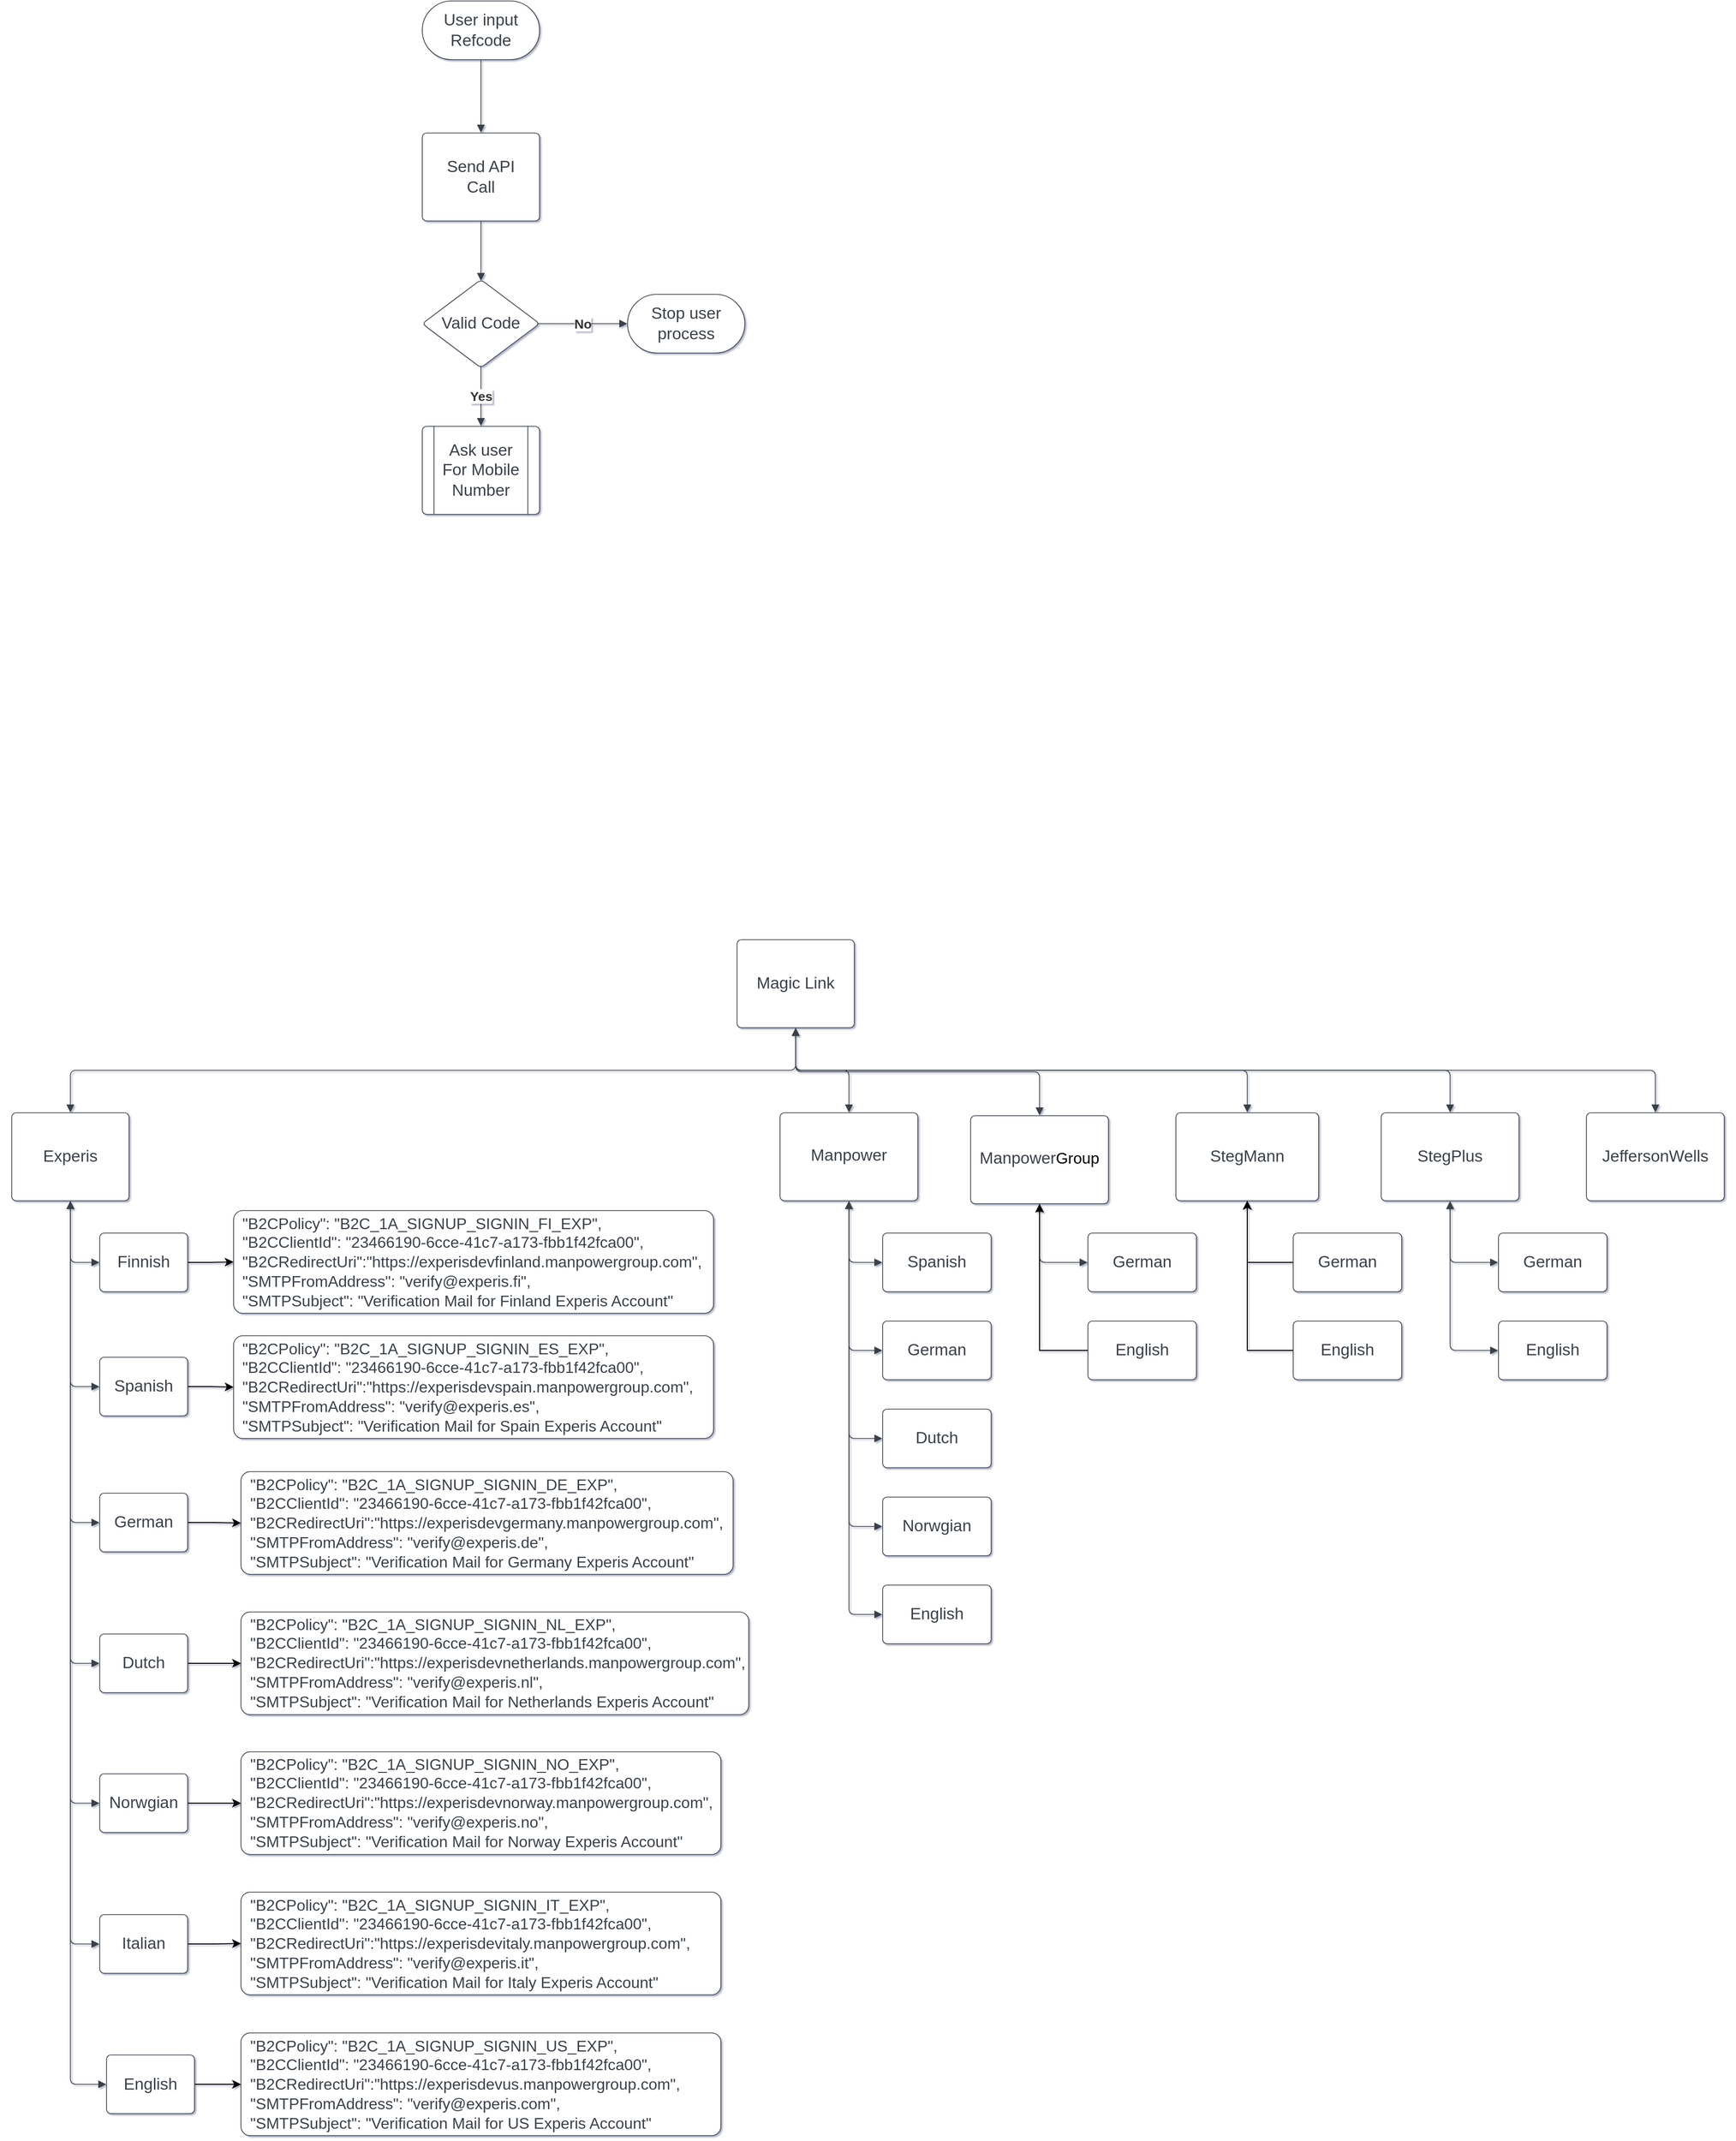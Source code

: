 <mxfile version="16.6.7" type="github">
  <diagram name="Page-1" id="2c0d36ab-eaac-3732-788b-9136903baeff">
    <mxGraphModel dx="1085" dy="575" grid="0" gridSize="10" guides="1" tooltips="1" connect="1" arrows="1" fold="1" page="1" pageScale="1.5" pageWidth="1169" pageHeight="827" background="none" math="0" shadow="1">
      <root>
        <mxCell id="0" />
        <mxCell id="1" parent="0" />
        <UserObject label="User input Refcode" lucidchartObjectId="ocMZWrnzg9-q" id="aTxPhsPDwdjpoUrH5r-v-133">
          <mxCell style="html=1;overflow=block;blockSpacing=1;whiteSpace=wrap;rounded=1;arcSize=50;fontSize=16.7;fontColor=#3a414a;spacing=3.8;strokeColor=#3a414a;strokeOpacity=100;strokeWidth=0.8;" vertex="1" parent="1">
            <mxGeometry x="495" y="60" width="120" height="60" as="geometry" />
          </mxCell>
        </UserObject>
        <UserObject label="" lucidchartObjectId="JcMZbw103aed" id="aTxPhsPDwdjpoUrH5r-v-134">
          <mxCell style="html=1;jettySize=18;whiteSpace=wrap;fontSize=13;strokeColor=#3a414a;strokeOpacity=100;strokeWidth=0.8;rounded=1;arcSize=12;edgeStyle=orthogonalEdgeStyle;startArrow=none;endArrow=block;endFill=1;exitX=0.5;exitY=1.006;exitPerimeter=0;entryX=0.5;entryY=-0.004;entryPerimeter=0;" edge="1" parent="1" source="aTxPhsPDwdjpoUrH5r-v-133" target="aTxPhsPDwdjpoUrH5r-v-135">
            <mxGeometry width="100" height="100" relative="1" as="geometry">
              <Array as="points" />
            </mxGeometry>
          </mxCell>
        </UserObject>
        <UserObject label="Send API Call" lucidchartObjectId="LcMZRmX_5fDD" id="aTxPhsPDwdjpoUrH5r-v-135">
          <mxCell style="html=1;overflow=block;blockSpacing=1;whiteSpace=wrap;fontSize=16.7;fontColor=#3a414a;spacing=9;strokeColor=#3a414a;strokeOpacity=100;rounded=1;absoluteArcSize=1;arcSize=9;strokeWidth=0.8;" vertex="1" parent="1">
            <mxGeometry x="495" y="195" width="120" height="90" as="geometry" />
          </mxCell>
        </UserObject>
        <UserObject label="" lucidchartObjectId="8cMZ~bxuEPP0" id="aTxPhsPDwdjpoUrH5r-v-136">
          <mxCell style="html=1;jettySize=18;whiteSpace=wrap;fontSize=13;strokeColor=#3a414a;strokeOpacity=100;strokeWidth=0.8;rounded=1;arcSize=12;edgeStyle=orthogonalEdgeStyle;startArrow=none;endArrow=block;endFill=1;exitX=0.5;exitY=1.004;exitPerimeter=0;entryX=0.5;entryY=0.014;entryPerimeter=0;" edge="1" parent="1" source="aTxPhsPDwdjpoUrH5r-v-135" target="aTxPhsPDwdjpoUrH5r-v-137">
            <mxGeometry width="100" height="100" relative="1" as="geometry">
              <Array as="points" />
            </mxGeometry>
          </mxCell>
        </UserObject>
        <UserObject label="Valid Code" lucidchartObjectId="-cMZucsp90Z9" id="aTxPhsPDwdjpoUrH5r-v-137">
          <mxCell style="html=1;overflow=block;blockSpacing=1;whiteSpace=wrap;rhombus;fontSize=16.7;fontColor=#3a414a;spacing=3.8;strokeColor=#3a414a;strokeOpacity=100;rounded=1;absoluteArcSize=1;arcSize=9;strokeWidth=0.8;" vertex="1" parent="1">
            <mxGeometry x="495" y="345" width="120" height="90" as="geometry" />
          </mxCell>
        </UserObject>
        <UserObject label="" lucidchartObjectId="gdMZTlFd2b6p" id="aTxPhsPDwdjpoUrH5r-v-138">
          <mxCell style="html=1;jettySize=18;whiteSpace=wrap;fontSize=13.3;fontColor=#333333;fontStyle=1;strokeColor=#3a414a;strokeOpacity=100;strokeWidth=0.8;rounded=1;arcSize=12;edgeStyle=orthogonalEdgeStyle;startArrow=none;endArrow=block;endFill=1;exitX=0.985;exitY=0.5;exitPerimeter=0;entryX=-0.003;entryY=0.5;entryPerimeter=0;" edge="1" parent="1" source="aTxPhsPDwdjpoUrH5r-v-137" target="aTxPhsPDwdjpoUrH5r-v-140">
            <mxGeometry width="100" height="100" relative="1" as="geometry">
              <Array as="points" />
            </mxGeometry>
          </mxCell>
        </UserObject>
        <mxCell id="aTxPhsPDwdjpoUrH5r-v-139" value="No" style="text;html=1;resizable=0;labelBackgroundColor=default;align=center;verticalAlign=middle;fontStyle=1;fontColor=#333333;fontSize=13.3;" vertex="1" parent="aTxPhsPDwdjpoUrH5r-v-138">
          <mxGeometry relative="1" as="geometry" />
        </mxCell>
        <UserObject label="Stop user process" lucidchartObjectId="ndMZilIInXru" id="aTxPhsPDwdjpoUrH5r-v-140">
          <mxCell style="html=1;overflow=block;blockSpacing=1;whiteSpace=wrap;rounded=1;arcSize=50;fontSize=16.7;fontColor=#3a414a;spacing=3.8;strokeColor=#3a414a;strokeOpacity=100;strokeWidth=0.8;" vertex="1" parent="1">
            <mxGeometry x="705" y="360" width="120" height="60" as="geometry" />
          </mxCell>
        </UserObject>
        <UserObject label="" lucidchartObjectId="RdMZqdNVrzB." id="aTxPhsPDwdjpoUrH5r-v-141">
          <mxCell style="html=1;jettySize=18;whiteSpace=wrap;fontSize=13.3;fontColor=#333333;fontStyle=1;strokeColor=#3a414a;strokeOpacity=100;strokeWidth=0.8;rounded=1;arcSize=12;edgeStyle=orthogonalEdgeStyle;startArrow=none;endArrow=block;endFill=1;exitX=0.5;exitY=0.986;exitPerimeter=0;entryX=0.5;entryY=-0.004;entryPerimeter=0;" edge="1" parent="1" source="aTxPhsPDwdjpoUrH5r-v-137" target="aTxPhsPDwdjpoUrH5r-v-143">
            <mxGeometry width="100" height="100" relative="1" as="geometry">
              <Array as="points" />
            </mxGeometry>
          </mxCell>
        </UserObject>
        <mxCell id="aTxPhsPDwdjpoUrH5r-v-142" value="Yes" style="text;html=1;resizable=0;labelBackgroundColor=default;align=center;verticalAlign=middle;fontStyle=1;fontColor=#333333;fontSize=13.3;" vertex="1" parent="aTxPhsPDwdjpoUrH5r-v-141">
          <mxGeometry relative="1" as="geometry" />
        </mxCell>
        <UserObject label="Ask user For Mobile Number" lucidchartObjectId="4dMZ~IYdb0-4" id="aTxPhsPDwdjpoUrH5r-v-143">
          <mxCell style="html=1;overflow=block;blockSpacing=1;whiteSpace=wrap;shape=process;fontSize=16.7;fontColor=#3a414a;spacing=3.8;strokeColor=#3a414a;strokeOpacity=100;rounded=1;absoluteArcSize=1;arcSize=9;strokeWidth=0.8;" vertex="1" parent="1">
            <mxGeometry x="495" y="495" width="120" height="90" as="geometry" />
          </mxCell>
        </UserObject>
        <UserObject label="Magic Link" lucidchartObjectId="PiOZ4DX_Big-" id="aTxPhsPDwdjpoUrH5r-v-144">
          <mxCell style="html=1;overflow=block;blockSpacing=1;whiteSpace=wrap;fontSize=16.7;fontColor=#3a414a;spacing=9;strokeColor=#3a414a;strokeOpacity=100;rounded=1;absoluteArcSize=1;arcSize=9;strokeWidth=0.8;" vertex="1" parent="1">
            <mxGeometry x="817" y="1020" width="120" height="90" as="geometry" />
          </mxCell>
        </UserObject>
        <UserObject label="" lucidchartObjectId="ZiOZGguRaLmm" id="aTxPhsPDwdjpoUrH5r-v-145">
          <mxCell style="html=1;jettySize=18;whiteSpace=wrap;fontSize=13;strokeColor=#3a414a;strokeOpacity=100;strokeWidth=0.8;rounded=1;arcSize=12;edgeStyle=orthogonalEdgeStyle;startArrow=none;endArrow=block;endFill=1;exitX=0.5;exitY=1.004;exitPerimeter=0;entryX=0.5;entryY=-0.004;entryPerimeter=0;" edge="1" parent="1" source="aTxPhsPDwdjpoUrH5r-v-144" target="aTxPhsPDwdjpoUrH5r-v-146">
            <mxGeometry width="100" height="100" relative="1" as="geometry">
              <Array as="points" />
            </mxGeometry>
          </mxCell>
        </UserObject>
        <UserObject label="Experis" lucidchartObjectId="1iOZnD-nTKx4" id="aTxPhsPDwdjpoUrH5r-v-146">
          <mxCell style="html=1;overflow=block;blockSpacing=1;whiteSpace=wrap;fontSize=16.7;fontColor=#3a414a;spacing=9;strokeColor=#3a414a;strokeOpacity=100;rounded=1;absoluteArcSize=1;arcSize=9;strokeWidth=0.8;" vertex="1" parent="1">
            <mxGeometry x="75" y="1197" width="120" height="90" as="geometry" />
          </mxCell>
        </UserObject>
        <UserObject label="&lt;div style=&quot;display: flex; justify-content: center; text-align: center; align-items: baseline; font-size: 0; line-height: 1.25;margin-top: -2px;&quot;&gt;&lt;span&gt;&lt;span style=&quot;font-size:16.7px;color:#3a414a;&quot;&gt;Manpower&lt;/span&gt;&lt;span style=&quot;font-size:16px;color:#000000;&quot;&gt;  &lt;/span&gt;&lt;/span&gt;&lt;/div&gt;" lucidchartObjectId="skOZSB2yyKiF" id="aTxPhsPDwdjpoUrH5r-v-147">
          <mxCell style="html=1;overflow=block;blockSpacing=1;whiteSpace=wrap;fontSize=13;spacing=9;strokeColor=#3a414a;strokeOpacity=100;rounded=1;absoluteArcSize=1;arcSize=9;strokeWidth=0.8;" vertex="1" parent="1">
            <mxGeometry x="861" y="1197" width="141" height="90" as="geometry" />
          </mxCell>
        </UserObject>
        <UserObject label="&lt;div style=&quot;display: flex; justify-content: center; text-align: center; align-items: baseline; font-size: 0; line-height: 1.25;margin-top: -2px;&quot;&gt;&lt;span&gt;&lt;span style=&quot;font-size:16.7px;color:#3a414a;&quot;&gt;Manpower&lt;/span&gt;&lt;span style=&quot;font-size:16px;color:#000000;&quot;&gt;Group &lt;/span&gt;&lt;/span&gt;&lt;/div&gt;" lucidchartObjectId="JkOZE8Wvqn3B" id="aTxPhsPDwdjpoUrH5r-v-148">
          <mxCell style="html=1;overflow=block;blockSpacing=1;whiteSpace=wrap;fontSize=13;spacing=9;strokeColor=#3a414a;strokeOpacity=100;rounded=1;absoluteArcSize=1;arcSize=9;strokeWidth=0.8;" vertex="1" parent="1">
            <mxGeometry x="1056" y="1200" width="141" height="90" as="geometry" />
          </mxCell>
        </UserObject>
        <UserObject label="StegMann" lucidchartObjectId="2kOZYdI3XuVO" id="aTxPhsPDwdjpoUrH5r-v-149">
          <mxCell style="html=1;overflow=block;blockSpacing=1;whiteSpace=wrap;fontSize=16.7;fontColor=#3a414a;spacing=9;strokeColor=#3a414a;strokeOpacity=100;rounded=1;absoluteArcSize=1;arcSize=9;strokeWidth=0.8;" vertex="1" parent="1">
            <mxGeometry x="1266" y="1197" width="146" height="90" as="geometry" />
          </mxCell>
        </UserObject>
        <UserObject label="StegPlus" lucidchartObjectId="nlOZSswLDvKH" id="aTxPhsPDwdjpoUrH5r-v-150">
          <mxCell style="html=1;overflow=block;blockSpacing=1;whiteSpace=wrap;fontSize=16.7;fontColor=#3a414a;spacing=9;strokeColor=#3a414a;strokeOpacity=100;rounded=1;absoluteArcSize=1;arcSize=9;strokeWidth=0.8;" vertex="1" parent="1">
            <mxGeometry x="1476" y="1197" width="141" height="90" as="geometry" />
          </mxCell>
        </UserObject>
        <UserObject label="" lucidchartObjectId="QlOZ30-aLBsC" id="aTxPhsPDwdjpoUrH5r-v-151">
          <mxCell style="html=1;jettySize=18;whiteSpace=wrap;fontSize=13;strokeColor=#3a414a;strokeOpacity=100;strokeWidth=0.8;rounded=1;arcSize=12;edgeStyle=orthogonalEdgeStyle;startArrow=block;startFill=1;endArrow=block;endFill=1;exitX=0.5;exitY=-0.004;exitPerimeter=0;entryX=0.5;entryY=1.004;entryPerimeter=0;" edge="1" parent="1" source="aTxPhsPDwdjpoUrH5r-v-147" target="aTxPhsPDwdjpoUrH5r-v-144">
            <mxGeometry width="100" height="100" relative="1" as="geometry">
              <Array as="points" />
            </mxGeometry>
          </mxCell>
        </UserObject>
        <UserObject label="" lucidchartObjectId="mmOZuq59VtZW" id="aTxPhsPDwdjpoUrH5r-v-152">
          <mxCell style="html=1;jettySize=18;whiteSpace=wrap;fontSize=13;strokeColor=#3a414a;strokeOpacity=100;strokeWidth=0.8;rounded=1;arcSize=12;edgeStyle=orthogonalEdgeStyle;startArrow=block;startFill=1;endArrow=block;endFill=1;exitX=0.5;exitY=1.004;exitPerimeter=0;entryX=-0.004;entryY=0.5;entryPerimeter=0;" edge="1" parent="1" source="aTxPhsPDwdjpoUrH5r-v-146" target="aTxPhsPDwdjpoUrH5r-v-153">
            <mxGeometry width="100" height="100" relative="1" as="geometry">
              <Array as="points" />
            </mxGeometry>
          </mxCell>
        </UserObject>
        <mxCell id="aTxPhsPDwdjpoUrH5r-v-204" style="edgeStyle=orthogonalEdgeStyle;rounded=0;orthogonalLoop=1;jettySize=auto;html=1;exitX=1;exitY=0.5;exitDx=0;exitDy=0;entryX=0;entryY=0.5;entryDx=0;entryDy=0;fontSize=16;" edge="1" parent="1" source="aTxPhsPDwdjpoUrH5r-v-153" target="aTxPhsPDwdjpoUrH5r-v-202">
          <mxGeometry relative="1" as="geometry" />
        </mxCell>
        <UserObject label="Finnish" lucidchartObjectId="smOZ1ysyvt6c" id="aTxPhsPDwdjpoUrH5r-v-153">
          <mxCell style="html=1;overflow=block;blockSpacing=1;whiteSpace=wrap;fontSize=16.7;fontColor=#3a414a;spacing=9;strokeColor=#3a414a;strokeOpacity=100;rounded=1;absoluteArcSize=1;arcSize=9;strokeWidth=0.8;" vertex="1" parent="1">
            <mxGeometry x="165" y="1320" width="90" height="60" as="geometry" />
          </mxCell>
        </UserObject>
        <UserObject label="" lucidchartObjectId="7mOZC1Qm9rIK" id="aTxPhsPDwdjpoUrH5r-v-154">
          <mxCell style="html=1;jettySize=18;whiteSpace=wrap;fontSize=13;strokeColor=#3a414a;strokeOpacity=100;strokeWidth=0.8;rounded=1;arcSize=12;edgeStyle=orthogonalEdgeStyle;startArrow=block;startFill=1;endArrow=block;endFill=1;exitX=0.5;exitY=-0.004;exitPerimeter=0;entryX=0.5;entryY=1.004;entryPerimeter=0;" edge="1" parent="1" source="aTxPhsPDwdjpoUrH5r-v-148" target="aTxPhsPDwdjpoUrH5r-v-144">
            <mxGeometry width="100" height="100" relative="1" as="geometry">
              <Array as="points" />
            </mxGeometry>
          </mxCell>
        </UserObject>
        <UserObject label="" lucidchartObjectId="anOZwPcGyAYV" id="aTxPhsPDwdjpoUrH5r-v-155">
          <mxCell style="html=1;jettySize=18;whiteSpace=wrap;fontSize=13;strokeColor=#3a414a;strokeOpacity=100;strokeWidth=0.8;rounded=1;arcSize=12;edgeStyle=orthogonalEdgeStyle;startArrow=block;startFill=1;endArrow=block;endFill=1;exitX=0.5;exitY=-0.004;exitPerimeter=0;entryX=0.5;entryY=1.004;entryPerimeter=0;" edge="1" parent="1" source="aTxPhsPDwdjpoUrH5r-v-149" target="aTxPhsPDwdjpoUrH5r-v-144">
            <mxGeometry width="100" height="100" relative="1" as="geometry">
              <Array as="points" />
            </mxGeometry>
          </mxCell>
        </UserObject>
        <UserObject label="" lucidchartObjectId="nnOZwjyOks1X" id="aTxPhsPDwdjpoUrH5r-v-156">
          <mxCell style="html=1;jettySize=18;whiteSpace=wrap;fontSize=13;strokeColor=#3a414a;strokeOpacity=100;strokeWidth=0.8;rounded=1;arcSize=12;edgeStyle=orthogonalEdgeStyle;startArrow=block;startFill=1;endArrow=block;endFill=1;exitX=0.5;exitY=-0.004;exitPerimeter=0;entryX=0.5;entryY=1.004;entryPerimeter=0;" edge="1" parent="1" source="aTxPhsPDwdjpoUrH5r-v-150" target="aTxPhsPDwdjpoUrH5r-v-144">
            <mxGeometry width="100" height="100" relative="1" as="geometry">
              <Array as="points" />
            </mxGeometry>
          </mxCell>
        </UserObject>
        <mxCell id="aTxPhsPDwdjpoUrH5r-v-233" style="edgeStyle=orthogonalEdgeStyle;rounded=0;orthogonalLoop=1;jettySize=auto;html=1;exitX=1;exitY=0.5;exitDx=0;exitDy=0;fontSize=16;" edge="1" parent="1" source="aTxPhsPDwdjpoUrH5r-v-157" target="aTxPhsPDwdjpoUrH5r-v-218">
          <mxGeometry relative="1" as="geometry" />
        </mxCell>
        <UserObject label="Spanish" lucidchartObjectId="yoOZtOEQ.x4f" id="aTxPhsPDwdjpoUrH5r-v-157">
          <mxCell style="html=1;overflow=block;blockSpacing=1;whiteSpace=wrap;fontSize=16.7;fontColor=#3a414a;spacing=9;strokeColor=#3a414a;strokeOpacity=100;rounded=1;absoluteArcSize=1;arcSize=9;strokeWidth=0.8;" vertex="1" parent="1">
            <mxGeometry x="165" y="1447" width="90" height="60" as="geometry" />
          </mxCell>
        </UserObject>
        <UserObject label="" lucidchartObjectId="GoOZQtOKytFp" id="aTxPhsPDwdjpoUrH5r-v-158">
          <mxCell style="html=1;jettySize=18;whiteSpace=wrap;fontSize=13;strokeColor=#3a414a;strokeOpacity=100;strokeWidth=0.8;rounded=1;arcSize=12;edgeStyle=orthogonalEdgeStyle;startArrow=block;startFill=1;endArrow=block;endFill=1;exitX=-0.004;exitY=0.5;exitPerimeter=0;entryX=0.5;entryY=1.004;entryPerimeter=0;" edge="1" parent="1" source="aTxPhsPDwdjpoUrH5r-v-157" target="aTxPhsPDwdjpoUrH5r-v-146">
            <mxGeometry width="100" height="100" relative="1" as="geometry">
              <Array as="points" />
            </mxGeometry>
          </mxCell>
        </UserObject>
        <mxCell id="aTxPhsPDwdjpoUrH5r-v-232" style="edgeStyle=orthogonalEdgeStyle;rounded=0;orthogonalLoop=1;jettySize=auto;html=1;exitX=1;exitY=0.5;exitDx=0;exitDy=0;entryX=0;entryY=0.5;entryDx=0;entryDy=0;fontSize=16;" edge="1" parent="1" source="aTxPhsPDwdjpoUrH5r-v-159" target="aTxPhsPDwdjpoUrH5r-v-221">
          <mxGeometry relative="1" as="geometry" />
        </mxCell>
        <UserObject label="German" lucidchartObjectId="PoOZZvPEHMNO" id="aTxPhsPDwdjpoUrH5r-v-159">
          <mxCell style="html=1;overflow=block;blockSpacing=1;whiteSpace=wrap;fontSize=16.7;fontColor=#3a414a;spacing=9;strokeColor=#3a414a;strokeOpacity=100;rounded=1;absoluteArcSize=1;arcSize=9;strokeWidth=0.8;" vertex="1" parent="1">
            <mxGeometry x="165" y="1586" width="90" height="60" as="geometry" />
          </mxCell>
        </UserObject>
        <mxCell id="aTxPhsPDwdjpoUrH5r-v-224" style="edgeStyle=orthogonalEdgeStyle;rounded=0;orthogonalLoop=1;jettySize=auto;html=1;exitX=1;exitY=0.5;exitDx=0;exitDy=0;entryX=0;entryY=0.5;entryDx=0;entryDy=0;fontSize=16;" edge="1" parent="1" source="aTxPhsPDwdjpoUrH5r-v-160" target="aTxPhsPDwdjpoUrH5r-v-223">
          <mxGeometry relative="1" as="geometry" />
        </mxCell>
        <UserObject label="Dutch" lucidchartObjectId="2oOZGnbe2nEk" id="aTxPhsPDwdjpoUrH5r-v-160">
          <mxCell style="html=1;overflow=block;blockSpacing=1;whiteSpace=wrap;fontSize=16.7;fontColor=#3a414a;spacing=9;strokeColor=#3a414a;strokeOpacity=100;rounded=1;absoluteArcSize=1;arcSize=9;strokeWidth=0.8;" vertex="1" parent="1">
            <mxGeometry x="165" y="1730" width="90" height="60" as="geometry" />
          </mxCell>
        </UserObject>
        <mxCell id="aTxPhsPDwdjpoUrH5r-v-226" style="edgeStyle=orthogonalEdgeStyle;rounded=0;orthogonalLoop=1;jettySize=auto;html=1;exitX=1;exitY=0.5;exitDx=0;exitDy=0;entryX=0;entryY=0.5;entryDx=0;entryDy=0;fontSize=16;" edge="1" parent="1" source="aTxPhsPDwdjpoUrH5r-v-161" target="aTxPhsPDwdjpoUrH5r-v-225">
          <mxGeometry relative="1" as="geometry" />
        </mxCell>
        <UserObject label="Norwgian" lucidchartObjectId="opOZhRMM~_Cu" id="aTxPhsPDwdjpoUrH5r-v-161">
          <mxCell style="html=1;overflow=block;blockSpacing=1;whiteSpace=wrap;fontSize=16.7;fontColor=#3a414a;spacing=9;strokeColor=#3a414a;strokeOpacity=100;rounded=1;absoluteArcSize=1;arcSize=9;strokeWidth=0.8;" vertex="1" parent="1">
            <mxGeometry x="165" y="1873" width="90" height="60" as="geometry" />
          </mxCell>
        </UserObject>
        <UserObject label="" lucidchartObjectId="FpOZ~HUqA6MZ" id="aTxPhsPDwdjpoUrH5r-v-162">
          <mxCell style="html=1;jettySize=18;whiteSpace=wrap;fontSize=13;strokeColor=#3a414a;strokeOpacity=100;strokeWidth=0.8;rounded=1;arcSize=12;edgeStyle=orthogonalEdgeStyle;startArrow=block;startFill=1;endArrow=block;endFill=1;exitX=-0.004;exitY=0.5;exitPerimeter=0;entryX=0.5;entryY=1.004;entryPerimeter=0;" edge="1" parent="1" source="aTxPhsPDwdjpoUrH5r-v-159" target="aTxPhsPDwdjpoUrH5r-v-146">
            <mxGeometry width="100" height="100" relative="1" as="geometry">
              <Array as="points" />
            </mxGeometry>
          </mxCell>
        </UserObject>
        <UserObject label="" lucidchartObjectId="KpOZp.D63iBw" id="aTxPhsPDwdjpoUrH5r-v-163">
          <mxCell style="html=1;jettySize=18;whiteSpace=wrap;fontSize=13;strokeColor=#3a414a;strokeOpacity=100;strokeWidth=0.8;rounded=1;arcSize=12;edgeStyle=orthogonalEdgeStyle;startArrow=block;startFill=1;endArrow=block;endFill=1;exitX=-0.004;exitY=0.5;exitPerimeter=0;entryX=0.5;entryY=1.004;entryPerimeter=0;" edge="1" parent="1" source="aTxPhsPDwdjpoUrH5r-v-160" target="aTxPhsPDwdjpoUrH5r-v-146">
            <mxGeometry width="100" height="100" relative="1" as="geometry">
              <Array as="points" />
            </mxGeometry>
          </mxCell>
        </UserObject>
        <UserObject label="" lucidchartObjectId="VpOZRImWIGP0" id="aTxPhsPDwdjpoUrH5r-v-164">
          <mxCell style="html=1;jettySize=18;whiteSpace=wrap;fontSize=13;strokeColor=#3a414a;strokeOpacity=100;strokeWidth=0.8;rounded=1;arcSize=12;edgeStyle=orthogonalEdgeStyle;startArrow=block;startFill=1;endArrow=block;endFill=1;exitX=-0.004;exitY=0.5;exitPerimeter=0;entryX=0.5;entryY=1.004;entryPerimeter=0;" edge="1" parent="1" source="aTxPhsPDwdjpoUrH5r-v-161" target="aTxPhsPDwdjpoUrH5r-v-146">
            <mxGeometry width="100" height="100" relative="1" as="geometry">
              <Array as="points" />
            </mxGeometry>
          </mxCell>
        </UserObject>
        <mxCell id="aTxPhsPDwdjpoUrH5r-v-231" style="edgeStyle=orthogonalEdgeStyle;rounded=0;orthogonalLoop=1;jettySize=auto;html=1;exitX=1;exitY=0.5;exitDx=0;exitDy=0;entryX=0;entryY=0.5;entryDx=0;entryDy=0;fontSize=16;" edge="1" parent="1" source="aTxPhsPDwdjpoUrH5r-v-165" target="aTxPhsPDwdjpoUrH5r-v-227">
          <mxGeometry relative="1" as="geometry" />
        </mxCell>
        <UserObject label="Italian" lucidchartObjectId="0qOZ~KKtSK-b" id="aTxPhsPDwdjpoUrH5r-v-165">
          <mxCell style="html=1;overflow=block;blockSpacing=1;whiteSpace=wrap;fontSize=16.7;fontColor=#3a414a;spacing=9;strokeColor=#3a414a;strokeOpacity=100;rounded=1;absoluteArcSize=1;arcSize=9;strokeWidth=0.8;" vertex="1" parent="1">
            <mxGeometry x="165" y="2017" width="90" height="60" as="geometry" />
          </mxCell>
        </UserObject>
        <UserObject label="" lucidchartObjectId="_qOZkhLXlt3I" id="aTxPhsPDwdjpoUrH5r-v-166">
          <mxCell style="html=1;jettySize=18;whiteSpace=wrap;fontSize=13;strokeColor=#3a414a;strokeOpacity=100;strokeWidth=0.8;rounded=1;arcSize=12;edgeStyle=orthogonalEdgeStyle;startArrow=block;startFill=1;endArrow=block;endFill=1;exitX=-0.004;exitY=0.5;exitPerimeter=0;entryX=0.5;entryY=1.004;entryPerimeter=0;" edge="1" parent="1" source="aTxPhsPDwdjpoUrH5r-v-165" target="aTxPhsPDwdjpoUrH5r-v-146">
            <mxGeometry width="100" height="100" relative="1" as="geometry">
              <Array as="points" />
            </mxGeometry>
          </mxCell>
        </UserObject>
        <mxCell id="aTxPhsPDwdjpoUrH5r-v-230" style="edgeStyle=orthogonalEdgeStyle;rounded=0;orthogonalLoop=1;jettySize=auto;html=1;exitX=1;exitY=0.5;exitDx=0;exitDy=0;entryX=0;entryY=0.5;entryDx=0;entryDy=0;fontSize=16;" edge="1" parent="1" source="aTxPhsPDwdjpoUrH5r-v-167" target="aTxPhsPDwdjpoUrH5r-v-229">
          <mxGeometry relative="1" as="geometry" />
        </mxCell>
        <UserObject label="English" lucidchartObjectId="crOZBmjW4GDi" id="aTxPhsPDwdjpoUrH5r-v-167">
          <mxCell style="html=1;overflow=block;blockSpacing=1;whiteSpace=wrap;fontSize=16.7;fontColor=#3a414a;spacing=9;strokeColor=#3a414a;strokeOpacity=100;rounded=1;absoluteArcSize=1;arcSize=9;strokeWidth=0.8;" vertex="1" parent="1">
            <mxGeometry x="172" y="2160.5" width="90" height="60" as="geometry" />
          </mxCell>
        </UserObject>
        <UserObject label="" lucidchartObjectId="mrOZgtfzI4AG" id="aTxPhsPDwdjpoUrH5r-v-168">
          <mxCell style="html=1;jettySize=18;whiteSpace=wrap;fontSize=13;strokeColor=#3a414a;strokeOpacity=100;strokeWidth=0.8;rounded=1;arcSize=12;edgeStyle=orthogonalEdgeStyle;startArrow=block;startFill=1;endArrow=block;endFill=1;exitX=-0.004;exitY=0.5;exitPerimeter=0;entryX=0.5;entryY=1.004;entryPerimeter=0;" edge="1" parent="1" source="aTxPhsPDwdjpoUrH5r-v-167" target="aTxPhsPDwdjpoUrH5r-v-146">
            <mxGeometry width="100" height="100" relative="1" as="geometry">
              <Array as="points" />
            </mxGeometry>
          </mxCell>
        </UserObject>
        <UserObject label="Spanish" lucidchartObjectId="YrOZo3ADtBTB" id="aTxPhsPDwdjpoUrH5r-v-169">
          <mxCell style="html=1;overflow=block;blockSpacing=1;whiteSpace=wrap;fontSize=16.7;fontColor=#3a414a;spacing=9;strokeColor=#3a414a;strokeOpacity=100;rounded=1;absoluteArcSize=1;arcSize=9;strokeWidth=0.8;" vertex="1" parent="1">
            <mxGeometry x="966" y="1320" width="111" height="60" as="geometry" />
          </mxCell>
        </UserObject>
        <UserObject label="German" lucidchartObjectId="YrOZrPRo0wzg" id="aTxPhsPDwdjpoUrH5r-v-170">
          <mxCell style="html=1;overflow=block;blockSpacing=1;whiteSpace=wrap;fontSize=16.7;fontColor=#3a414a;spacing=9;strokeColor=#3a414a;strokeOpacity=100;rounded=1;absoluteArcSize=1;arcSize=9;strokeWidth=0.8;" vertex="1" parent="1">
            <mxGeometry x="966" y="1410" width="111" height="60" as="geometry" />
          </mxCell>
        </UserObject>
        <UserObject label="Dutch" lucidchartObjectId="YrOZ6GHuChBZ" id="aTxPhsPDwdjpoUrH5r-v-171">
          <mxCell style="html=1;overflow=block;blockSpacing=1;whiteSpace=wrap;fontSize=16.7;fontColor=#3a414a;spacing=9;strokeColor=#3a414a;strokeOpacity=100;rounded=1;absoluteArcSize=1;arcSize=9;strokeWidth=0.8;" vertex="1" parent="1">
            <mxGeometry x="966" y="1500" width="111" height="60" as="geometry" />
          </mxCell>
        </UserObject>
        <UserObject label="Norwgian" lucidchartObjectId="YrOZnq7VTXp8" id="aTxPhsPDwdjpoUrH5r-v-172">
          <mxCell style="html=1;overflow=block;blockSpacing=1;whiteSpace=wrap;fontSize=16.7;fontColor=#3a414a;spacing=9;strokeColor=#3a414a;strokeOpacity=100;rounded=1;absoluteArcSize=1;arcSize=9;strokeWidth=0.8;" vertex="1" parent="1">
            <mxGeometry x="966" y="1590" width="111" height="60" as="geometry" />
          </mxCell>
        </UserObject>
        <UserObject label="" lucidchartObjectId="8rOZ7X~yXJDq" id="aTxPhsPDwdjpoUrH5r-v-173">
          <mxCell style="html=1;jettySize=18;whiteSpace=wrap;fontSize=13;strokeColor=#3a414a;strokeOpacity=100;strokeWidth=0.8;rounded=1;arcSize=12;edgeStyle=orthogonalEdgeStyle;startArrow=block;startFill=1;endArrow=block;endFill=1;exitX=-0.004;exitY=0.5;exitPerimeter=0;entryX=0.5;entryY=1.004;entryPerimeter=0;" edge="1" parent="1" source="aTxPhsPDwdjpoUrH5r-v-169" target="aTxPhsPDwdjpoUrH5r-v-147">
            <mxGeometry width="100" height="100" relative="1" as="geometry">
              <Array as="points" />
            </mxGeometry>
          </mxCell>
        </UserObject>
        <UserObject label="" lucidchartObjectId=".rOZnJ9vXAry" id="aTxPhsPDwdjpoUrH5r-v-174">
          <mxCell style="html=1;jettySize=18;whiteSpace=wrap;fontSize=13;strokeColor=#3a414a;strokeOpacity=100;strokeWidth=0.8;rounded=1;arcSize=12;edgeStyle=orthogonalEdgeStyle;startArrow=block;startFill=1;endArrow=block;endFill=1;exitX=-0.004;exitY=0.5;exitPerimeter=0;entryX=0.5;entryY=1.004;entryPerimeter=0;" edge="1" parent="1" source="aTxPhsPDwdjpoUrH5r-v-170" target="aTxPhsPDwdjpoUrH5r-v-147">
            <mxGeometry width="100" height="100" relative="1" as="geometry">
              <Array as="points" />
            </mxGeometry>
          </mxCell>
        </UserObject>
        <UserObject label="" lucidchartObjectId="bsOZBoeXT7Sf" id="aTxPhsPDwdjpoUrH5r-v-175">
          <mxCell style="html=1;jettySize=18;whiteSpace=wrap;fontSize=13;strokeColor=#3a414a;strokeOpacity=100;strokeWidth=0.8;rounded=1;arcSize=12;edgeStyle=orthogonalEdgeStyle;startArrow=block;startFill=1;endArrow=block;endFill=1;exitX=-0.004;exitY=0.5;exitPerimeter=0;entryX=0.5;entryY=1.004;entryPerimeter=0;" edge="1" parent="1" source="aTxPhsPDwdjpoUrH5r-v-171" target="aTxPhsPDwdjpoUrH5r-v-147">
            <mxGeometry width="100" height="100" relative="1" as="geometry">
              <Array as="points" />
            </mxGeometry>
          </mxCell>
        </UserObject>
        <UserObject label="" lucidchartObjectId="fsOZ~lTC-xKP" id="aTxPhsPDwdjpoUrH5r-v-176">
          <mxCell style="html=1;jettySize=18;whiteSpace=wrap;fontSize=13;strokeColor=#3a414a;strokeOpacity=100;strokeWidth=0.8;rounded=1;arcSize=12;edgeStyle=orthogonalEdgeStyle;startArrow=block;startFill=1;endArrow=block;endFill=1;exitX=-0.004;exitY=0.5;exitPerimeter=0;entryX=0.5;entryY=1.004;entryPerimeter=0;" edge="1" parent="1" source="aTxPhsPDwdjpoUrH5r-v-172" target="aTxPhsPDwdjpoUrH5r-v-147">
            <mxGeometry width="100" height="100" relative="1" as="geometry">
              <Array as="points" />
            </mxGeometry>
          </mxCell>
        </UserObject>
        <UserObject label="English" lucidchartObjectId="qsOZoRuWQ4cu" id="aTxPhsPDwdjpoUrH5r-v-177">
          <mxCell style="html=1;overflow=block;blockSpacing=1;whiteSpace=wrap;fontSize=16.7;fontColor=#3a414a;spacing=9;strokeColor=#3a414a;strokeOpacity=100;rounded=1;absoluteArcSize=1;arcSize=9;strokeWidth=0.8;" vertex="1" parent="1">
            <mxGeometry x="966" y="1680" width="111" height="60" as="geometry" />
          </mxCell>
        </UserObject>
        <UserObject label="" lucidchartObjectId="AsOZUD6VO1pV" id="aTxPhsPDwdjpoUrH5r-v-178">
          <mxCell style="html=1;jettySize=18;whiteSpace=wrap;fontSize=13;strokeColor=#3a414a;strokeOpacity=100;strokeWidth=0.8;rounded=1;arcSize=12;edgeStyle=orthogonalEdgeStyle;startArrow=block;startFill=1;endArrow=block;endFill=1;exitX=-0.004;exitY=0.5;exitPerimeter=0;entryX=0.5;entryY=1.004;entryPerimeter=0;" edge="1" parent="1" source="aTxPhsPDwdjpoUrH5r-v-177" target="aTxPhsPDwdjpoUrH5r-v-147">
            <mxGeometry width="100" height="100" relative="1" as="geometry">
              <Array as="points" />
            </mxGeometry>
          </mxCell>
        </UserObject>
        <UserObject label="German" lucidchartObjectId="ltOZLlZ9kkQ_" id="aTxPhsPDwdjpoUrH5r-v-179">
          <mxCell style="html=1;overflow=block;blockSpacing=1;whiteSpace=wrap;fontSize=16.7;fontColor=#3a414a;spacing=9;strokeColor=#3a414a;strokeOpacity=100;rounded=1;absoluteArcSize=1;arcSize=9;strokeWidth=0.8;" vertex="1" parent="1">
            <mxGeometry x="1176" y="1320" width="111" height="60" as="geometry" />
          </mxCell>
        </UserObject>
        <UserObject label="" lucidchartObjectId="utOZbARycSxN" id="aTxPhsPDwdjpoUrH5r-v-180">
          <mxCell style="html=1;jettySize=18;whiteSpace=wrap;fontSize=13;strokeColor=#3a414a;strokeOpacity=100;strokeWidth=0.8;rounded=1;arcSize=12;edgeStyle=orthogonalEdgeStyle;startArrow=block;startFill=1;endArrow=block;endFill=1;exitX=-0.004;exitY=0.5;exitPerimeter=0;entryX=0.5;entryY=1.004;entryPerimeter=0;" edge="1" parent="1" source="aTxPhsPDwdjpoUrH5r-v-179" target="aTxPhsPDwdjpoUrH5r-v-148">
            <mxGeometry width="100" height="100" relative="1" as="geometry">
              <Array as="points" />
            </mxGeometry>
          </mxCell>
        </UserObject>
        <mxCell id="aTxPhsPDwdjpoUrH5r-v-198" style="edgeStyle=orthogonalEdgeStyle;rounded=0;orthogonalLoop=1;jettySize=auto;html=1;exitX=0;exitY=0.5;exitDx=0;exitDy=0;entryX=0.5;entryY=1;entryDx=0;entryDy=0;" edge="1" parent="1" source="aTxPhsPDwdjpoUrH5r-v-181" target="aTxPhsPDwdjpoUrH5r-v-149">
          <mxGeometry relative="1" as="geometry">
            <mxPoint x="1331" y="1290" as="targetPoint" />
          </mxGeometry>
        </mxCell>
        <UserObject label="German" lucidchartObjectId="9tOZ.i9aaJHR" id="aTxPhsPDwdjpoUrH5r-v-181">
          <mxCell style="html=1;overflow=block;blockSpacing=1;whiteSpace=wrap;fontSize=16.7;fontColor=#3a414a;spacing=9;strokeColor=#3a414a;strokeOpacity=100;rounded=1;absoluteArcSize=1;arcSize=9;strokeWidth=0.8;" vertex="1" parent="1">
            <mxGeometry x="1386" y="1320" width="111" height="60" as="geometry" />
          </mxCell>
        </UserObject>
        <UserObject label="German" lucidchartObjectId="~tOZXUMlGgSw" id="aTxPhsPDwdjpoUrH5r-v-182">
          <mxCell style="html=1;overflow=block;blockSpacing=1;whiteSpace=wrap;fontSize=16.7;fontColor=#3a414a;spacing=9;strokeColor=#3a414a;strokeOpacity=100;rounded=1;absoluteArcSize=1;arcSize=9;strokeWidth=0.8;" vertex="1" parent="1">
            <mxGeometry x="1596" y="1320" width="111" height="60" as="geometry" />
          </mxCell>
        </UserObject>
        <UserObject label="" lucidchartObjectId="yuOZfYryZhUf" id="aTxPhsPDwdjpoUrH5r-v-183">
          <mxCell style="html=1;jettySize=18;whiteSpace=wrap;fontSize=13;strokeColor=#3a414a;strokeOpacity=100;strokeWidth=0.8;rounded=1;arcSize=12;edgeStyle=orthogonalEdgeStyle;startArrow=block;startFill=1;endArrow=block;endFill=1;exitX=-0.004;exitY=0.5;exitPerimeter=0;entryX=0.5;entryY=1.004;entryPerimeter=0;" edge="1" parent="1" source="aTxPhsPDwdjpoUrH5r-v-182" target="aTxPhsPDwdjpoUrH5r-v-150">
            <mxGeometry width="100" height="100" relative="1" as="geometry">
              <Array as="points" />
            </mxGeometry>
          </mxCell>
        </UserObject>
        <mxCell id="aTxPhsPDwdjpoUrH5r-v-195" style="edgeStyle=orthogonalEdgeStyle;rounded=0;orthogonalLoop=1;jettySize=auto;html=1;exitX=0;exitY=0.5;exitDx=0;exitDy=0;entryX=0.5;entryY=1;entryDx=0;entryDy=0;" edge="1" parent="1" source="aTxPhsPDwdjpoUrH5r-v-184" target="aTxPhsPDwdjpoUrH5r-v-148">
          <mxGeometry relative="1" as="geometry" />
        </mxCell>
        <UserObject label="English" lucidchartObjectId="XuOZXQvgG2YF" id="aTxPhsPDwdjpoUrH5r-v-184">
          <mxCell style="html=1;overflow=block;blockSpacing=1;whiteSpace=wrap;fontSize=16.7;fontColor=#3a414a;spacing=9;strokeColor=#3a414a;strokeOpacity=100;rounded=1;absoluteArcSize=1;arcSize=9;strokeWidth=0.8;" vertex="1" parent="1">
            <mxGeometry x="1176" y="1410" width="111" height="60" as="geometry" />
          </mxCell>
        </UserObject>
        <mxCell id="aTxPhsPDwdjpoUrH5r-v-196" style="edgeStyle=orthogonalEdgeStyle;rounded=0;orthogonalLoop=1;jettySize=auto;html=1;exitX=0;exitY=0.5;exitDx=0;exitDy=0;entryX=0.5;entryY=1;entryDx=0;entryDy=0;" edge="1" parent="1" source="aTxPhsPDwdjpoUrH5r-v-185" target="aTxPhsPDwdjpoUrH5r-v-149">
          <mxGeometry relative="1" as="geometry" />
        </mxCell>
        <UserObject label="English" lucidchartObjectId="2uOZBfirKI~L" id="aTxPhsPDwdjpoUrH5r-v-185">
          <mxCell style="html=1;overflow=block;blockSpacing=1;whiteSpace=wrap;fontSize=16.7;fontColor=#3a414a;spacing=9;strokeColor=#3a414a;strokeOpacity=100;rounded=1;absoluteArcSize=1;arcSize=9;strokeWidth=0.8;" vertex="1" parent="1">
            <mxGeometry x="1386" y="1410" width="111" height="60" as="geometry" />
          </mxCell>
        </UserObject>
        <UserObject label="English" lucidchartObjectId="6uOZ7QqMrSAc" id="aTxPhsPDwdjpoUrH5r-v-186">
          <mxCell style="html=1;overflow=block;blockSpacing=1;whiteSpace=wrap;fontSize=16.7;fontColor=#3a414a;spacing=9;strokeColor=#3a414a;strokeOpacity=100;rounded=1;absoluteArcSize=1;arcSize=9;strokeWidth=0.8;" vertex="1" parent="1">
            <mxGeometry x="1596" y="1410" width="111" height="60" as="geometry" />
          </mxCell>
        </UserObject>
        <UserObject label="" lucidchartObjectId="vvOZ_V.a8kea" id="aTxPhsPDwdjpoUrH5r-v-187">
          <mxCell style="html=1;jettySize=18;whiteSpace=wrap;fontSize=13;strokeColor=#3a414a;strokeOpacity=100;strokeWidth=0.8;rounded=1;arcSize=12;edgeStyle=orthogonalEdgeStyle;startArrow=block;startFill=1;endArrow=block;endFill=1;exitX=-0.004;exitY=0.5;exitPerimeter=0;entryX=0.5;entryY=1.004;entryPerimeter=0;" edge="1" parent="1" source="aTxPhsPDwdjpoUrH5r-v-186" target="aTxPhsPDwdjpoUrH5r-v-150">
            <mxGeometry width="100" height="100" relative="1" as="geometry">
              <Array as="points" />
            </mxGeometry>
          </mxCell>
        </UserObject>
        <UserObject label="" lucidchartObjectId="mxOZ7-FL6hQk" id="aTxPhsPDwdjpoUrH5r-v-189">
          <mxCell style="html=1;overflow=block;blockSpacing=1;whiteSpace=wrap;shape=image;fontSize=13;spacing=0;strokeColor=none;strokeOpacity=100;strokeWidth=0;image=https://images.lucid.app/images/5ec6b2d9-2004-4052-a7e9-87956bae6b9a/content;imageAspect=0;" vertex="1" parent="1">
            <mxGeometry x="854" y="1260" width="156" height="23" as="geometry" />
          </mxCell>
        </UserObject>
        <UserObject label="JeffersonWells" lucidchartObjectId="0xOZuvp.iQ-n" id="aTxPhsPDwdjpoUrH5r-v-190">
          <mxCell style="html=1;overflow=block;blockSpacing=1;whiteSpace=wrap;fontSize=16.7;fontColor=#3a414a;spacing=9;strokeColor=#3a414a;strokeOpacity=100;rounded=1;absoluteArcSize=1;arcSize=9;strokeWidth=0.8;" vertex="1" parent="1">
            <mxGeometry x="1686" y="1197" width="141" height="90" as="geometry" />
          </mxCell>
        </UserObject>
        <UserObject label="" lucidchartObjectId="syOZ8xI1rzLD" id="aTxPhsPDwdjpoUrH5r-v-191">
          <mxCell style="html=1;jettySize=18;whiteSpace=wrap;fontSize=13;strokeColor=#3a414a;strokeOpacity=100;strokeWidth=0.8;rounded=1;arcSize=12;edgeStyle=orthogonalEdgeStyle;startArrow=block;startFill=1;endArrow=block;endFill=1;exitX=0.5;exitY=-0.004;exitPerimeter=0;entryX=0.5;entryY=1.004;entryPerimeter=0;" edge="1" parent="1" source="aTxPhsPDwdjpoUrH5r-v-190" target="aTxPhsPDwdjpoUrH5r-v-144">
            <mxGeometry width="100" height="100" relative="1" as="geometry">
              <Array as="points" />
            </mxGeometry>
          </mxCell>
        </UserObject>
        <UserObject label="" lucidchartObjectId="DyOZaOJNVXdg" id="aTxPhsPDwdjpoUrH5r-v-192">
          <mxCell style="html=1;overflow=block;blockSpacing=1;whiteSpace=wrap;shape=image;fontSize=13;spacing=0;strokeColor=none;strokeOpacity=100;strokeWidth=0;image=https://images.lucid.app/images/51056cdc-0ba3-4a64-ba9e-0398a73ba7a8/content;imageAspect=0;" vertex="1" parent="1">
            <mxGeometry x="1678" y="1260" width="156" height="23" as="geometry" />
          </mxCell>
        </UserObject>
        <mxCell id="aTxPhsPDwdjpoUrH5r-v-194" value="" style="shape=image;verticalLabelPosition=bottom;labelBackgroundColor=default;verticalAlign=top;aspect=fixed;imageAspect=0;image=https://sae1stlrsmpgnonprdshb2c.z6.web.core.windows.net/Stegmann-Email-Banner-1200x200.jpg;" vertex="1" parent="1">
          <mxGeometry x="1257.26" y="1260" width="158.48" height="23" as="geometry" />
        </mxCell>
        <mxCell id="aTxPhsPDwdjpoUrH5r-v-199" value="" style="shape=image;verticalLabelPosition=bottom;labelBackgroundColor=default;verticalAlign=top;aspect=fixed;imageAspect=0;image=https://sae1stlrsmpgnonprdshb2c.z6.web.core.windows.net/StegPLUS-Email-Banner-1200x200.jpg;" vertex="1" parent="1">
          <mxGeometry x="1449.12" y="1253.93" width="194.77" height="29.07" as="geometry" />
        </mxCell>
        <mxCell id="aTxPhsPDwdjpoUrH5r-v-200" value="" style="shape=image;verticalLabelPosition=bottom;labelBackgroundColor=default;verticalAlign=top;aspect=fixed;imageAspect=0;image=https://sae1stlrsmpgnonprdshb2c.z6.web.core.windows.net/EXP_Notification_Email_Header_Image.png;" vertex="1" parent="1">
          <mxGeometry x="1047.26" y="1264" width="158.48" height="23" as="geometry" />
        </mxCell>
        <mxCell id="aTxPhsPDwdjpoUrH5r-v-201" value="" style="shape=image;verticalLabelPosition=bottom;labelBackgroundColor=default;verticalAlign=top;aspect=fixed;imageAspect=0;image=https://sae1stlrsmpgnonprdshb2c.z6.web.core.windows.net/EXP_Notification_Email_Header_Image.png;strokeWidth=0;" vertex="1" parent="1">
          <mxGeometry x="63.14" y="1260" width="143.73" height="24.05" as="geometry" />
        </mxCell>
        <mxCell id="aTxPhsPDwdjpoUrH5r-v-202" value="&lt;div style=&quot;font-size: 16px&quot;&gt;&lt;font style=&quot;font-size: 16px&quot;&gt;&quot;B2CPolicy&quot;: &quot;B2C_1A_SIGNUP_SIGNIN_FI_EXP&quot;,&lt;/font&gt;&lt;/div&gt;&lt;div&gt;&lt;span style=&quot;font-size: 16px&quot;&gt;&quot;B2CClientId&quot;: &quot;23466190-6cce-41c7-a173-fbb1f42fca00&quot;,&lt;/span&gt;&lt;/div&gt;&lt;div style=&quot;font-size: 16px&quot;&gt;&lt;font style=&quot;font-size: 16px&quot;&gt;&quot;B2CRedirectUri&quot;:&quot;https://experisdevfinland.manpowergroup.com&quot;,&lt;/font&gt;&lt;/div&gt;&lt;div&gt;&lt;font&gt;&lt;span style=&quot;font-size: 16px&quot;&gt;&quot;SMTPFromAddress&quot;: &quot;verify@experis.fi&quot;,&lt;/span&gt;&lt;br&gt;&lt;/font&gt;&lt;/div&gt;&lt;div&gt;&lt;font&gt;&lt;span style=&quot;font-size: 16px&quot;&gt;&quot;SMTPSubject&quot;: &quot;Verification Mail for Finland Experis Account&quot;&lt;/span&gt;&lt;br&gt;&lt;/font&gt;&lt;/div&gt;" style="whiteSpace=wrap;html=1;fontSize=16.7;strokeColor=#3a414a;fontColor=#3a414a;spacing=9;rounded=1;arcSize=9;strokeWidth=0.8;align=left;" vertex="1" parent="1">
          <mxGeometry x="302" y="1297" width="491" height="105" as="geometry" />
        </mxCell>
        <mxCell id="aTxPhsPDwdjpoUrH5r-v-218" value="&lt;div style=&quot;font-size: 16px&quot;&gt;&lt;font style=&quot;font-size: 16px&quot;&gt;&quot;B2CPolicy&quot;: &quot;B2C_1A_SIGNUP_SIGNIN_ES_EXP&quot;,&lt;/font&gt;&lt;/div&gt;&lt;div&gt;&lt;span style=&quot;font-size: 16px&quot;&gt;&quot;B2CClientId&quot;: &quot;23466190-6cce-41c7-a173-fbb1f42fca00&quot;,&lt;/span&gt;&lt;/div&gt;&lt;div style=&quot;font-size: 16px&quot;&gt;&lt;font style=&quot;font-size: 16px&quot;&gt;&quot;B2CRedirectUri&quot;:&quot;https://experisdevspain.manpowergroup.com&quot;,&lt;/font&gt;&lt;/div&gt;&lt;div&gt;&lt;font&gt;&lt;span style=&quot;font-size: 16px&quot;&gt;&quot;SMTPFromAddress&quot;: &quot;verify@experis.es&quot;,&lt;/span&gt;&lt;br&gt;&lt;/font&gt;&lt;/div&gt;&lt;div&gt;&lt;font&gt;&lt;span style=&quot;font-size: 16px&quot;&gt;&quot;SMTPSubject&quot;: &quot;Verification Mail for Spain Experis Account&quot;&lt;/span&gt;&lt;br&gt;&lt;/font&gt;&lt;/div&gt;" style="whiteSpace=wrap;html=1;fontSize=16.7;strokeColor=#3a414a;fontColor=#3a414a;spacing=9;rounded=1;arcSize=9;strokeWidth=0.8;align=left;" vertex="1" parent="1">
          <mxGeometry x="302" y="1425" width="491" height="105" as="geometry" />
        </mxCell>
        <mxCell id="aTxPhsPDwdjpoUrH5r-v-221" value="&lt;div style=&quot;font-size: 16px&quot;&gt;&lt;font style=&quot;font-size: 16px&quot;&gt;&quot;B2CPolicy&quot;: &quot;B2C_1A_SIGNUP_SIGNIN_DE_EXP&quot;,&lt;/font&gt;&lt;/div&gt;&lt;div&gt;&lt;span style=&quot;font-size: 16px&quot;&gt;&quot;B2CClientId&quot;: &quot;23466190-6cce-41c7-a173-fbb1f42fca00&quot;,&lt;/span&gt;&lt;/div&gt;&lt;div style=&quot;font-size: 16px&quot;&gt;&lt;font style=&quot;font-size: 16px&quot;&gt;&quot;B2CRedirectUri&quot;:&quot;https://experisdevgermany.manpowergroup.com&quot;,&lt;/font&gt;&lt;/div&gt;&lt;div&gt;&lt;font&gt;&lt;span style=&quot;font-size: 16px&quot;&gt;&quot;SMTPFromAddress&quot;: &quot;verify@experis.de&quot;,&lt;/span&gt;&lt;br&gt;&lt;/font&gt;&lt;/div&gt;&lt;div&gt;&lt;font&gt;&lt;span style=&quot;font-size: 16px&quot;&gt;&quot;SMTPSubject&quot;: &quot;Verification Mail for Germany Experis Account&quot;&lt;/span&gt;&lt;br&gt;&lt;/font&gt;&lt;/div&gt;" style="whiteSpace=wrap;html=1;fontSize=16.7;strokeColor=#3a414a;fontColor=#3a414a;spacing=9;rounded=1;arcSize=9;strokeWidth=0.8;align=left;" vertex="1" parent="1">
          <mxGeometry x="309.5" y="1564" width="503.5" height="105" as="geometry" />
        </mxCell>
        <mxCell id="aTxPhsPDwdjpoUrH5r-v-223" value="&lt;div style=&quot;font-size: 16px&quot;&gt;&lt;font style=&quot;font-size: 16px&quot;&gt;&quot;B2CPolicy&quot;: &quot;B2C_1A_SIGNUP_SIGNIN_NL_EXP&quot;,&lt;/font&gt;&lt;/div&gt;&lt;div&gt;&lt;span style=&quot;font-size: 16px&quot;&gt;&quot;B2CClientId&quot;: &quot;23466190-6cce-41c7-a173-fbb1f42fca00&quot;,&lt;/span&gt;&lt;/div&gt;&lt;div style=&quot;font-size: 16px&quot;&gt;&lt;font style=&quot;font-size: 16px&quot;&gt;&quot;B2CRedirectUri&quot;:&quot;https://experisdevnetherlands.manpowergroup.com&quot;,&lt;/font&gt;&lt;/div&gt;&lt;div&gt;&lt;font&gt;&lt;span style=&quot;font-size: 16px&quot;&gt;&quot;SMTPFromAddress&quot;: &quot;verify@experis.nl&quot;,&lt;/span&gt;&lt;br&gt;&lt;/font&gt;&lt;/div&gt;&lt;div&gt;&lt;font&gt;&lt;span style=&quot;font-size: 16px&quot;&gt;&quot;SMTPSubject&quot;: &quot;Verification Mail for Netherlands Experis Account&quot;&lt;/span&gt;&lt;br&gt;&lt;/font&gt;&lt;/div&gt;" style="whiteSpace=wrap;html=1;fontSize=16.7;strokeColor=#3a414a;fontColor=#3a414a;spacing=9;rounded=1;arcSize=9;strokeWidth=0.8;align=left;" vertex="1" parent="1">
          <mxGeometry x="309.5" y="1707.5" width="519.5" height="105" as="geometry" />
        </mxCell>
        <mxCell id="aTxPhsPDwdjpoUrH5r-v-225" value="&lt;div style=&quot;font-size: 16px&quot;&gt;&lt;font style=&quot;font-size: 16px&quot;&gt;&quot;B2CPolicy&quot;: &quot;B2C_1A_SIGNUP_SIGNIN_NO_EXP&quot;,&lt;/font&gt;&lt;/div&gt;&lt;div&gt;&lt;span style=&quot;font-size: 16px&quot;&gt;&quot;B2CClientId&quot;: &quot;23466190-6cce-41c7-a173-fbb1f42fca00&quot;,&lt;/span&gt;&lt;/div&gt;&lt;div style=&quot;font-size: 16px&quot;&gt;&lt;font style=&quot;font-size: 16px&quot;&gt;&quot;B2CRedirectUri&quot;:&quot;https://experisdevnorway.manpowergroup.com&quot;,&lt;/font&gt;&lt;/div&gt;&lt;div&gt;&lt;font&gt;&lt;span style=&quot;font-size: 16px&quot;&gt;&quot;SMTPFromAddress&quot;: &quot;verify@experis.no&quot;,&lt;/span&gt;&lt;br&gt;&lt;/font&gt;&lt;/div&gt;&lt;div&gt;&lt;font&gt;&lt;span style=&quot;font-size: 16px&quot;&gt;&quot;SMTPSubject&quot;: &quot;Verification Mail for Norway Experis Account&quot;&lt;/span&gt;&lt;br&gt;&lt;/font&gt;&lt;/div&gt;" style="whiteSpace=wrap;html=1;fontSize=16.7;strokeColor=#3a414a;fontColor=#3a414a;spacing=9;rounded=1;arcSize=9;strokeWidth=0.8;align=left;" vertex="1" parent="1">
          <mxGeometry x="309.5" y="1850.5" width="491" height="105" as="geometry" />
        </mxCell>
        <mxCell id="aTxPhsPDwdjpoUrH5r-v-227" value="&lt;div style=&quot;font-size: 16px&quot;&gt;&lt;font style=&quot;font-size: 16px&quot;&gt;&quot;B2CPolicy&quot;: &quot;B2C_1A_SIGNUP_SIGNIN_IT_EXP&quot;,&lt;/font&gt;&lt;/div&gt;&lt;div&gt;&lt;span style=&quot;font-size: 16px&quot;&gt;&quot;B2CClientId&quot;: &quot;23466190-6cce-41c7-a173-fbb1f42fca00&quot;,&lt;/span&gt;&lt;/div&gt;&lt;div style=&quot;font-size: 16px&quot;&gt;&lt;font style=&quot;font-size: 16px&quot;&gt;&quot;B2CRedirectUri&quot;:&quot;https://experisdevitaly.manpowergroup.com&quot;,&lt;/font&gt;&lt;/div&gt;&lt;div&gt;&lt;font&gt;&lt;span style=&quot;font-size: 16px&quot;&gt;&quot;SMTPFromAddress&quot;: &quot;verify@experis.it&quot;,&lt;/span&gt;&lt;br&gt;&lt;/font&gt;&lt;/div&gt;&lt;div&gt;&lt;font&gt;&lt;span style=&quot;font-size: 16px&quot;&gt;&quot;SMTPSubject&quot;: &quot;Verification Mail for Italy Experis Account&quot;&lt;/span&gt;&lt;br&gt;&lt;/font&gt;&lt;/div&gt;" style="whiteSpace=wrap;html=1;fontSize=16.7;strokeColor=#3a414a;fontColor=#3a414a;spacing=9;rounded=1;arcSize=9;strokeWidth=0.8;align=left;" vertex="1" parent="1">
          <mxGeometry x="309.5" y="1994" width="491" height="105" as="geometry" />
        </mxCell>
        <mxCell id="aTxPhsPDwdjpoUrH5r-v-229" value="&lt;div style=&quot;font-size: 16px&quot;&gt;&lt;font style=&quot;font-size: 16px&quot;&gt;&quot;B2CPolicy&quot;: &quot;B2C_1A_SIGNUP_SIGNIN_US_EXP&quot;,&lt;/font&gt;&lt;/div&gt;&lt;div&gt;&lt;span style=&quot;font-size: 16px&quot;&gt;&quot;B2CClientId&quot;: &quot;23466190-6cce-41c7-a173-fbb1f42fca00&quot;,&lt;/span&gt;&lt;/div&gt;&lt;div style=&quot;font-size: 16px&quot;&gt;&lt;font style=&quot;font-size: 16px&quot;&gt;&quot;B2CRedirectUri&quot;:&quot;https://experisdevus.manpowergroup.com&quot;,&lt;/font&gt;&lt;/div&gt;&lt;div&gt;&lt;font&gt;&lt;span style=&quot;font-size: 16px&quot;&gt;&quot;SMTPFromAddress&quot;: &quot;verify@experis.com&quot;,&lt;/span&gt;&lt;br&gt;&lt;/font&gt;&lt;/div&gt;&lt;div&gt;&lt;font&gt;&lt;span style=&quot;font-size: 16px&quot;&gt;&quot;SMTPSubject&quot;: &quot;Verification Mail for US Experis Account&quot;&lt;/span&gt;&lt;br&gt;&lt;/font&gt;&lt;/div&gt;" style="whiteSpace=wrap;html=1;fontSize=16.7;strokeColor=#3a414a;fontColor=#3a414a;spacing=9;rounded=1;arcSize=9;strokeWidth=0.8;align=left;" vertex="1" parent="1">
          <mxGeometry x="309.5" y="2138" width="491" height="105" as="geometry" />
        </mxCell>
      </root>
    </mxGraphModel>
  </diagram>
</mxfile>
